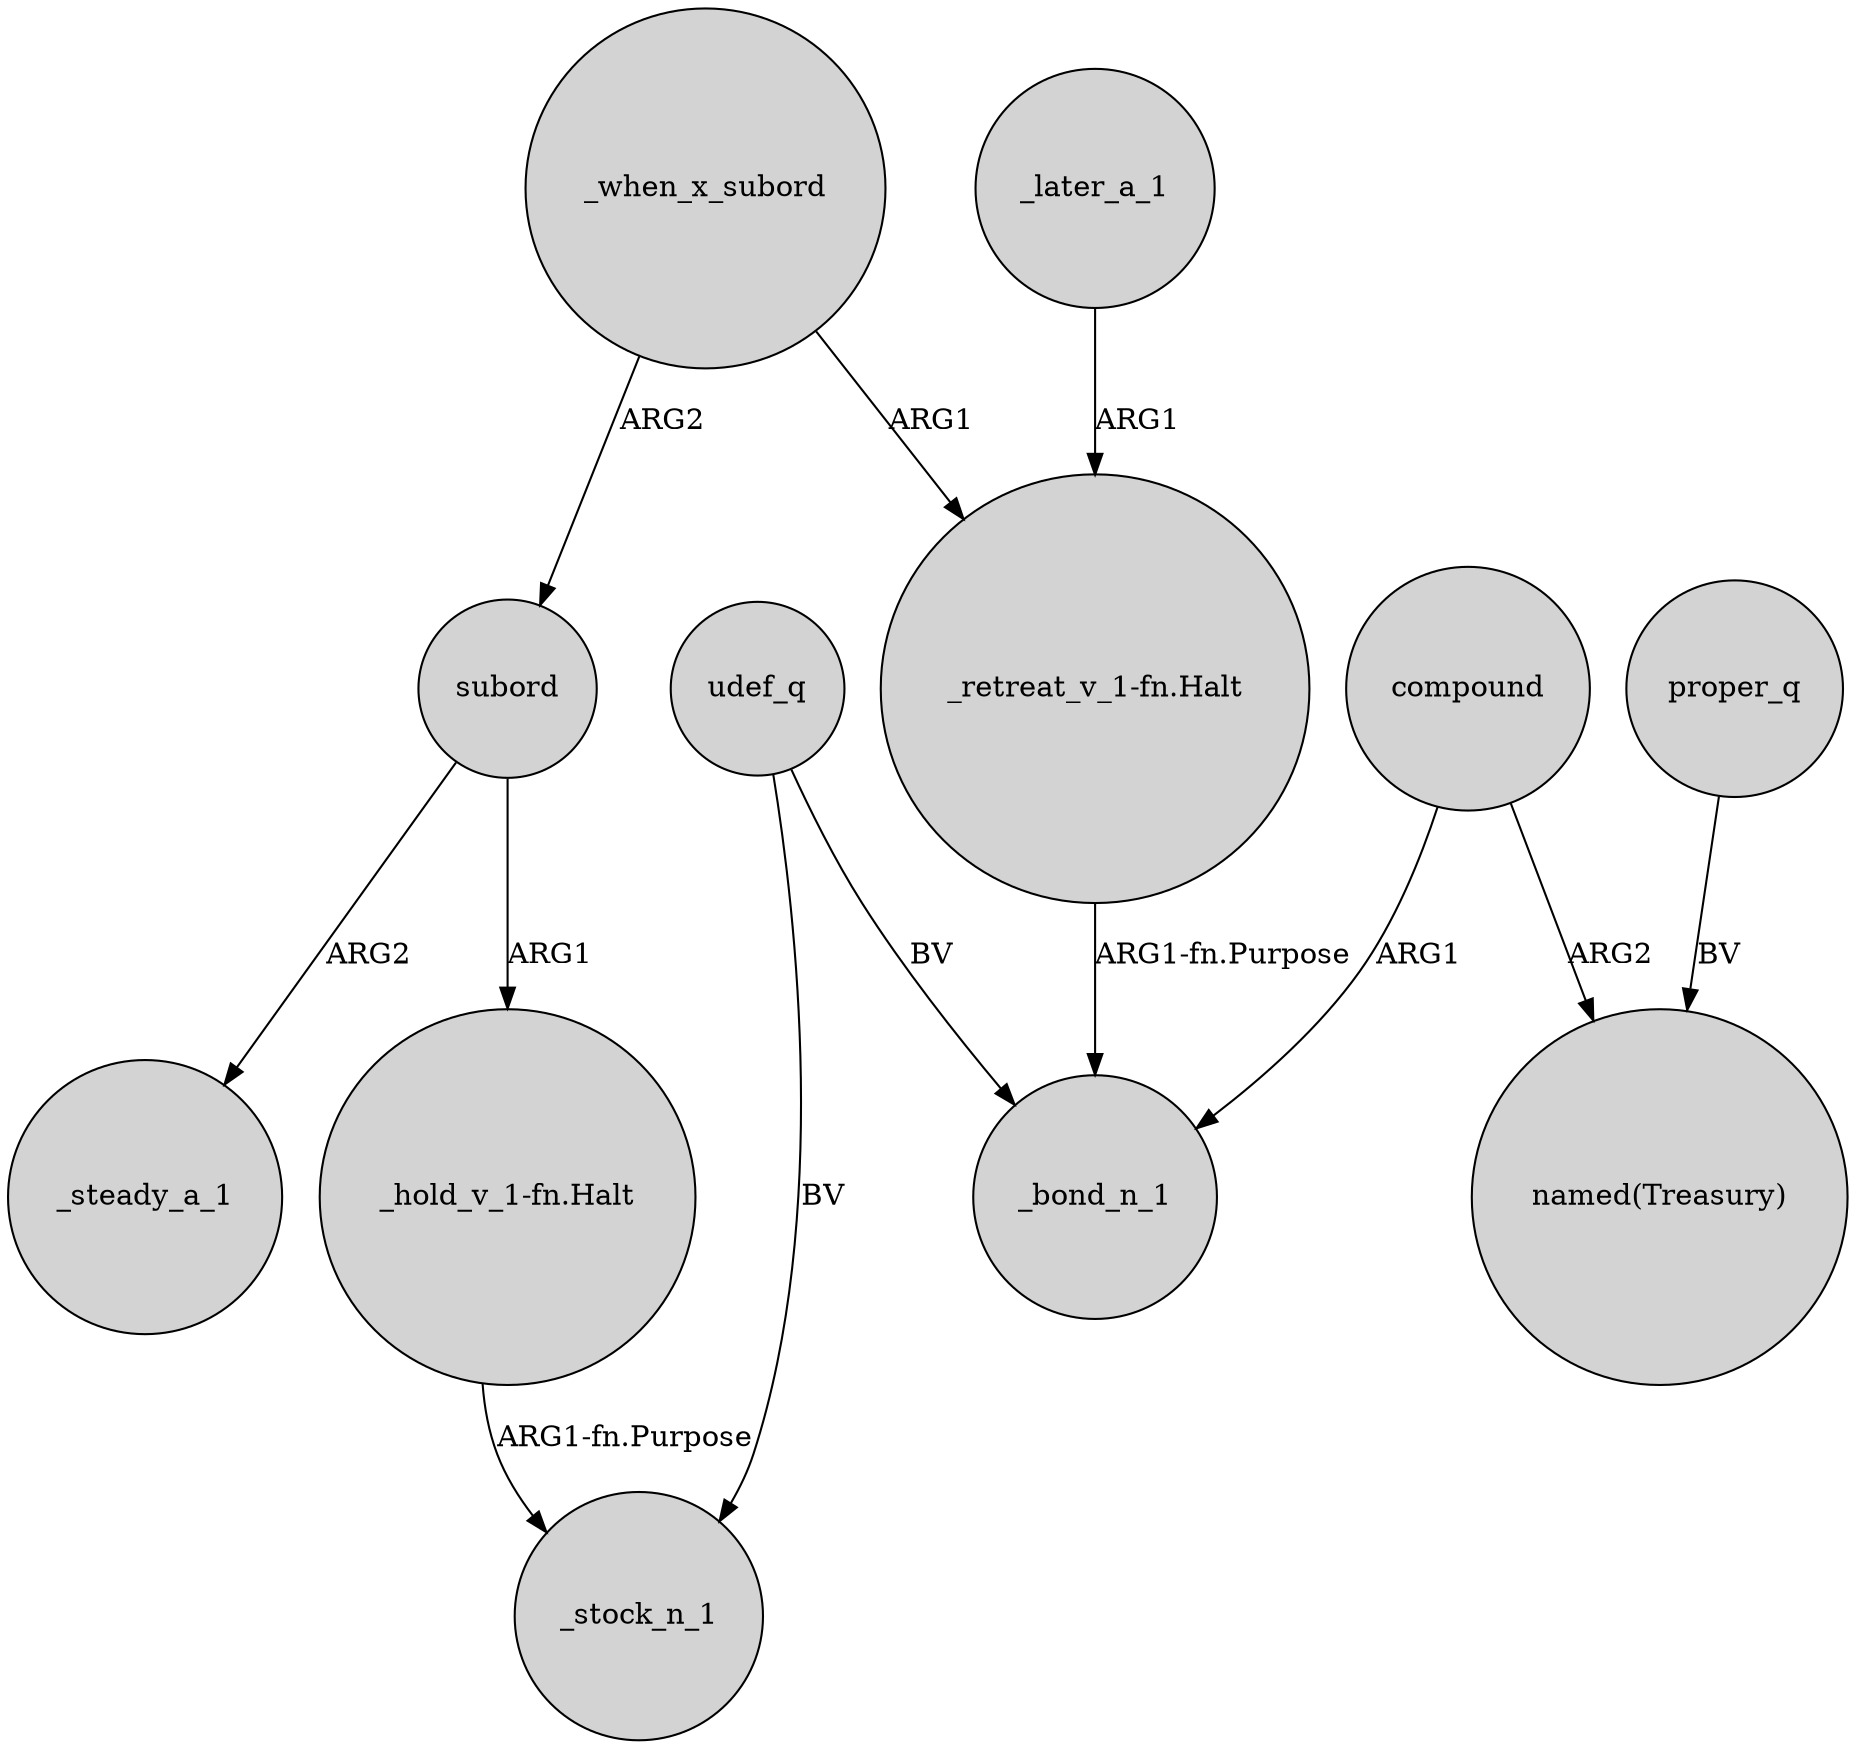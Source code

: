 digraph {
	node [shape=circle style=filled]
	subord -> "_hold_v_1-fn.Halt" [label=ARG1]
	"_hold_v_1-fn.Halt" -> _stock_n_1 [label="ARG1-fn.Purpose"]
	_later_a_1 -> "_retreat_v_1-fn.Halt" [label=ARG1]
	compound -> "named(Treasury)" [label=ARG2]
	"_retreat_v_1-fn.Halt" -> _bond_n_1 [label="ARG1-fn.Purpose"]
	_when_x_subord -> subord [label=ARG2]
	udef_q -> _bond_n_1 [label=BV]
	_when_x_subord -> "_retreat_v_1-fn.Halt" [label=ARG1]
	subord -> _steady_a_1 [label=ARG2]
	proper_q -> "named(Treasury)" [label=BV]
	udef_q -> _stock_n_1 [label=BV]
	compound -> _bond_n_1 [label=ARG1]
}
